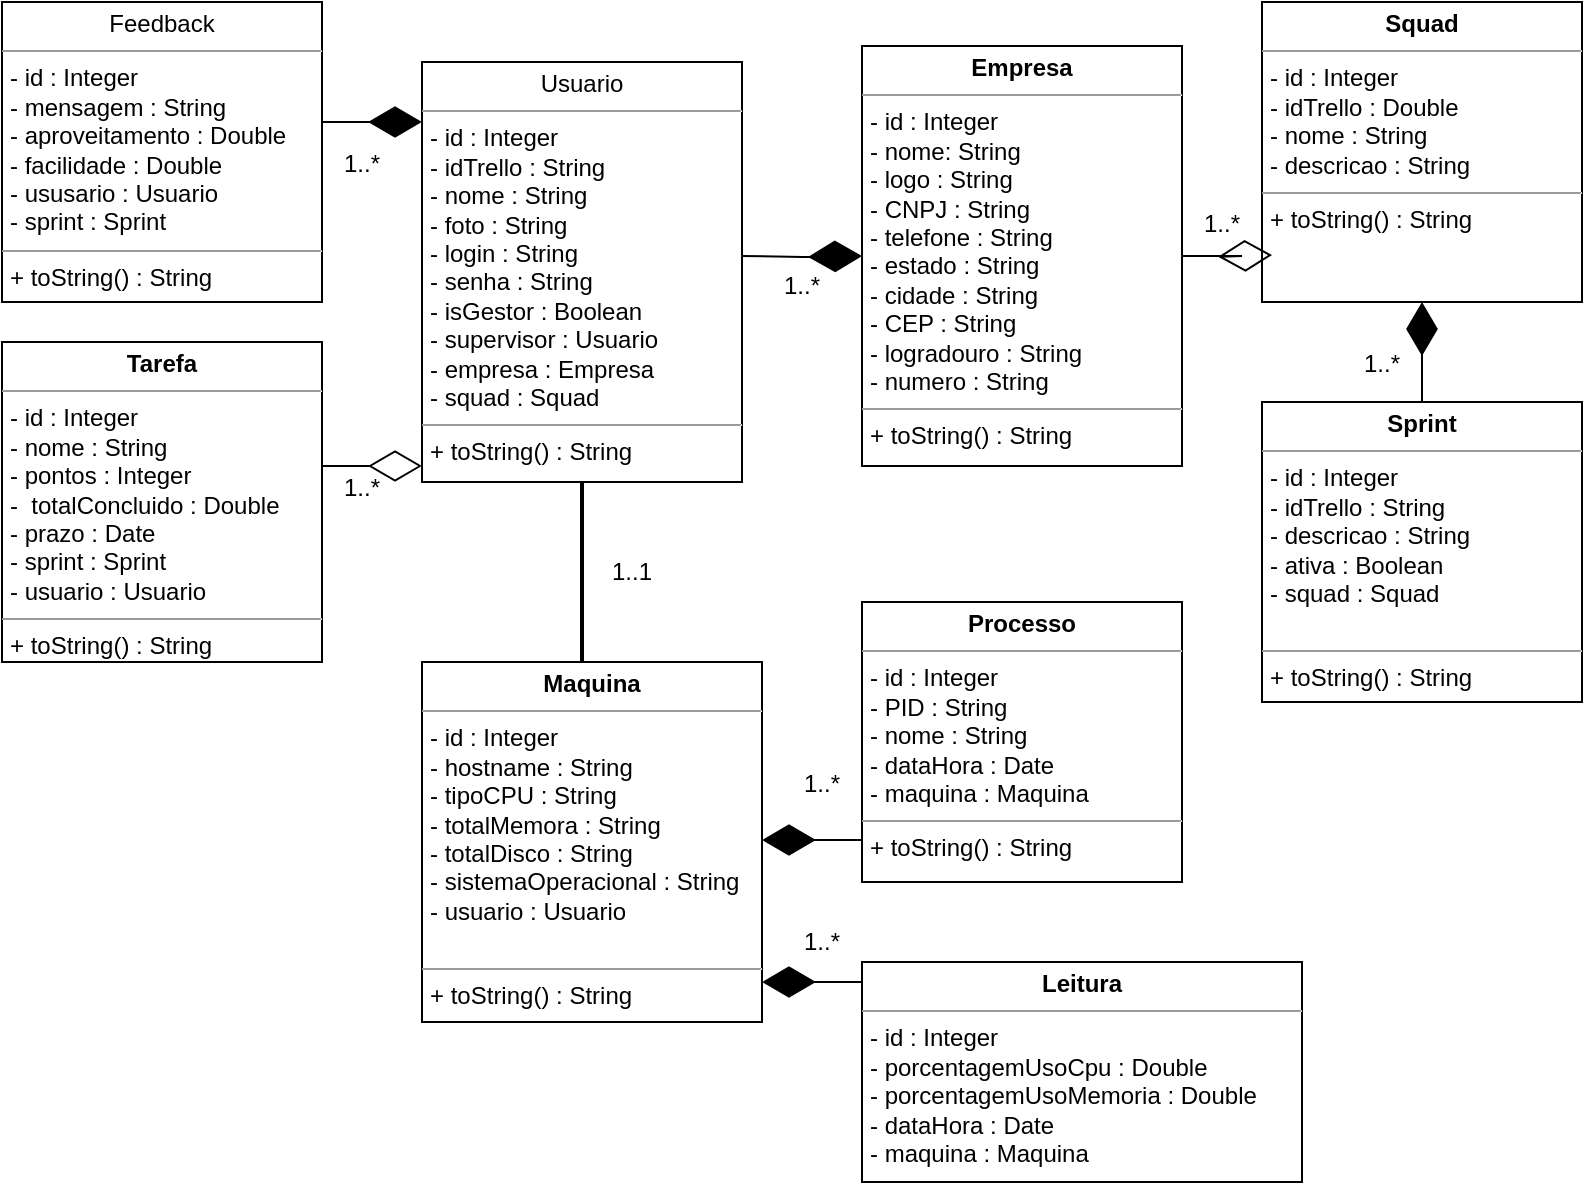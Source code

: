 <mxfile version="15.4.0" type="device"><diagram id="VI7FaKQywIM5js7Mgbjz" name="Página-1"><mxGraphModel dx="852" dy="494" grid="1" gridSize="10" guides="1" tooltips="1" connect="1" arrows="1" fold="1" page="1" pageScale="1" pageWidth="827" pageHeight="1169" math="0" shadow="0"><root><mxCell id="0"/><mxCell id="1" parent="0"/><mxCell id="0SQwV7lWfTYnQTe_IMi2-1" value="&lt;p style=&quot;margin: 0px ; margin-top: 4px ; text-align: center&quot;&gt;Feedback&lt;/p&gt;&lt;hr size=&quot;1&quot;&gt;&lt;p style=&quot;margin: 0px ; margin-left: 4px&quot;&gt;- id : Integer&lt;/p&gt;&lt;p style=&quot;margin: 0px ; margin-left: 4px&quot;&gt;- mensagem : String&lt;/p&gt;&lt;p style=&quot;margin: 0px ; margin-left: 4px&quot;&gt;- aproveitamento : Double&lt;/p&gt;&lt;p style=&quot;margin: 0px ; margin-left: 4px&quot;&gt;- facilidade : Double&amp;nbsp;&lt;/p&gt;&lt;p style=&quot;margin: 0px ; margin-left: 4px&quot;&gt;- ususario : Usuario&lt;/p&gt;&lt;p style=&quot;margin: 0px ; margin-left: 4px&quot;&gt;- sprint : Sprint&lt;/p&gt;&lt;hr size=&quot;1&quot;&gt;&lt;p style=&quot;margin: 0px ; margin-left: 4px&quot;&gt;+ toString() : String&lt;br&gt;&lt;/p&gt;" style="verticalAlign=top;align=left;overflow=fill;fontSize=12;fontFamily=Helvetica;html=1;" parent="1" vertex="1"><mxGeometry x="30" y="10" width="160" height="150" as="geometry"/></mxCell><mxCell id="0SQwV7lWfTYnQTe_IMi2-2" value="&lt;p style=&quot;margin: 0px ; margin-top: 4px ; text-align: center&quot;&gt;&lt;b&gt;Leitura&lt;/b&gt;&lt;/p&gt;&lt;hr size=&quot;1&quot;&gt;&lt;p style=&quot;margin: 0px ; margin-left: 4px&quot;&gt;- id : Integer&lt;/p&gt;&lt;p style=&quot;margin: 0px ; margin-left: 4px&quot;&gt;- porcentagemUsoCpu : Double&lt;/p&gt;&lt;p style=&quot;margin: 0px ; margin-left: 4px&quot;&gt;- porcentagemUsoMemoria : Double&lt;/p&gt;&lt;p style=&quot;margin: 0px ; margin-left: 4px&quot;&gt;- dataHora : Date&lt;/p&gt;&lt;p style=&quot;margin: 0px ; margin-left: 4px&quot;&gt;- maquina : Maquina&lt;/p&gt;&lt;p style=&quot;margin: 0px ; margin-left: 4px&quot;&gt;&lt;br&gt;&lt;/p&gt;" style="verticalAlign=top;align=left;overflow=fill;fontSize=12;fontFamily=Helvetica;html=1;" parent="1" vertex="1"><mxGeometry x="460" y="490" width="220" height="110" as="geometry"/></mxCell><mxCell id="0SQwV7lWfTYnQTe_IMi2-3" value="&lt;p style=&quot;margin: 0px ; margin-top: 4px ; text-align: center&quot;&gt;&lt;b&gt;Maquina&lt;/b&gt;&lt;/p&gt;&lt;hr size=&quot;1&quot;&gt;&lt;p style=&quot;margin: 0px ; margin-left: 4px&quot;&gt;- id : Integer&amp;nbsp;&lt;/p&gt;&lt;p style=&quot;margin: 0px ; margin-left: 4px&quot;&gt;- hostname : String&lt;/p&gt;&lt;p style=&quot;margin: 0px ; margin-left: 4px&quot;&gt;- tipoCPU : String&lt;/p&gt;&lt;p style=&quot;margin: 0px ; margin-left: 4px&quot;&gt;- totalMemora : String&lt;/p&gt;&lt;p style=&quot;margin: 0px ; margin-left: 4px&quot;&gt;- totalDisco : String&lt;/p&gt;&lt;p style=&quot;margin: 0px ; margin-left: 4px&quot;&gt;- sistemaOperacional : String&lt;/p&gt;&lt;p style=&quot;margin: 0px ; margin-left: 4px&quot;&gt;- usuario : Usuario&lt;/p&gt;&lt;p style=&quot;margin: 0px ; margin-left: 4px&quot;&gt;&lt;br&gt;&lt;/p&gt;&lt;hr size=&quot;1&quot;&gt;&lt;p style=&quot;margin: 0px ; margin-left: 4px&quot;&gt;+ toString() : String&lt;/p&gt;" style="verticalAlign=top;align=left;overflow=fill;fontSize=12;fontFamily=Helvetica;html=1;" parent="1" vertex="1"><mxGeometry x="240" y="340" width="170" height="180" as="geometry"/></mxCell><mxCell id="0SQwV7lWfTYnQTe_IMi2-4" value="&lt;p style=&quot;margin: 0px ; margin-top: 4px ; text-align: center&quot;&gt;&lt;b&gt;Empresa&lt;/b&gt;&lt;/p&gt;&lt;hr size=&quot;1&quot;&gt;&lt;p style=&quot;margin: 0px ; margin-left: 4px&quot;&gt;- id : Integer&amp;nbsp;&lt;/p&gt;&lt;p style=&quot;margin: 0px ; margin-left: 4px&quot;&gt;- nome: String&lt;/p&gt;&lt;p style=&quot;margin: 0px ; margin-left: 4px&quot;&gt;- logo : String&lt;/p&gt;&lt;p style=&quot;margin: 0px ; margin-left: 4px&quot;&gt;- CNPJ : String&lt;/p&gt;&lt;p style=&quot;margin: 0px ; margin-left: 4px&quot;&gt;- telefone : String&lt;/p&gt;&lt;p style=&quot;margin: 0px ; margin-left: 4px&quot;&gt;- estado : String&lt;/p&gt;&lt;p style=&quot;margin: 0px ; margin-left: 4px&quot;&gt;- cidade : String&lt;/p&gt;&lt;p style=&quot;margin: 0px ; margin-left: 4px&quot;&gt;- CEP : String&lt;/p&gt;&lt;p style=&quot;margin: 0px ; margin-left: 4px&quot;&gt;- logradouro : String&lt;/p&gt;&lt;p style=&quot;margin: 0px ; margin-left: 4px&quot;&gt;- numero : String&lt;/p&gt;&lt;hr size=&quot;1&quot;&gt;&lt;p style=&quot;margin: 0px ; margin-left: 4px&quot;&gt;+ toString() : String&lt;/p&gt;" style="verticalAlign=top;align=left;overflow=fill;fontSize=12;fontFamily=Helvetica;html=1;" parent="1" vertex="1"><mxGeometry x="460" y="32" width="160" height="210" as="geometry"/></mxCell><mxCell id="0SQwV7lWfTYnQTe_IMi2-5" value="&lt;p style=&quot;margin: 0px ; margin-top: 4px ; text-align: center&quot;&gt;&lt;b&gt;Sprint&lt;/b&gt;&lt;/p&gt;&lt;hr size=&quot;1&quot;&gt;&lt;p style=&quot;margin: 0px ; margin-left: 4px&quot;&gt;- id : Integer&amp;nbsp;&lt;/p&gt;&lt;p style=&quot;margin: 0px ; margin-left: 4px&quot;&gt;- idTrello : String&amp;nbsp;&lt;/p&gt;&lt;p style=&quot;margin: 0px ; margin-left: 4px&quot;&gt;- descricao : String&amp;nbsp;&lt;/p&gt;&lt;p style=&quot;margin: 0px ; margin-left: 4px&quot;&gt;- ativa : Boolean&lt;/p&gt;&lt;p style=&quot;margin: 0px ; margin-left: 4px&quot;&gt;- squad : Squad&lt;/p&gt;&lt;p style=&quot;margin: 0px ; margin-left: 4px&quot;&gt;&lt;br&gt;&lt;/p&gt;&lt;hr size=&quot;1&quot;&gt;&lt;p style=&quot;margin: 0px ; margin-left: 4px&quot;&gt;+ toString() : String&lt;/p&gt;" style="verticalAlign=top;align=left;overflow=fill;fontSize=12;fontFamily=Helvetica;html=1;" parent="1" vertex="1"><mxGeometry x="660" y="210" width="160" height="150" as="geometry"/></mxCell><mxCell id="0SQwV7lWfTYnQTe_IMi2-6" value="&lt;p style=&quot;margin: 0px ; margin-top: 4px ; text-align: center&quot;&gt;&lt;b&gt;Processo&lt;/b&gt;&lt;/p&gt;&lt;hr size=&quot;1&quot;&gt;&lt;p style=&quot;margin: 0px ; margin-left: 4px&quot;&gt;- id : Integer&lt;/p&gt;&lt;p style=&quot;margin: 0px ; margin-left: 4px&quot;&gt;- PID : String&lt;/p&gt;&lt;p style=&quot;margin: 0px ; margin-left: 4px&quot;&gt;- nome : String&lt;/p&gt;&lt;p style=&quot;margin: 0px ; margin-left: 4px&quot;&gt;- dataHora : Date&amp;nbsp;&lt;/p&gt;&lt;p style=&quot;margin: 0px ; margin-left: 4px&quot;&gt;- maquina : Maquina&lt;/p&gt;&lt;hr size=&quot;1&quot;&gt;&lt;p style=&quot;margin: 0px ; margin-left: 4px&quot;&gt;+ toString() : String&lt;br&gt;&lt;/p&gt;" style="verticalAlign=top;align=left;overflow=fill;fontSize=12;fontFamily=Helvetica;html=1;" parent="1" vertex="1"><mxGeometry x="460" y="310" width="160" height="140" as="geometry"/></mxCell><mxCell id="0SQwV7lWfTYnQTe_IMi2-7" value="&lt;p style=&quot;margin: 0px ; margin-top: 4px ; text-align: center&quot;&gt;&lt;b&gt;Squad&lt;/b&gt;&lt;/p&gt;&lt;hr size=&quot;1&quot;&gt;&lt;p style=&quot;margin: 0px ; margin-left: 4px&quot;&gt;- id : Integer&amp;nbsp;&lt;/p&gt;&lt;p style=&quot;margin: 0px ; margin-left: 4px&quot;&gt;- idTrello : Double&amp;nbsp;&lt;/p&gt;&lt;p style=&quot;margin: 0px ; margin-left: 4px&quot;&gt;- nome : String&lt;/p&gt;&lt;p style=&quot;margin: 0px ; margin-left: 4px&quot;&gt;- descricao : String&lt;/p&gt;&lt;hr size=&quot;1&quot;&gt;&lt;p style=&quot;margin: 0px ; margin-left: 4px&quot;&gt;+ toString() : String&lt;/p&gt;" style="verticalAlign=top;align=left;overflow=fill;fontSize=12;fontFamily=Helvetica;html=1;" parent="1" vertex="1"><mxGeometry x="660" y="10" width="160" height="150" as="geometry"/></mxCell><mxCell id="0SQwV7lWfTYnQTe_IMi2-8" value="&lt;p style=&quot;margin: 0px ; margin-top: 4px ; text-align: center&quot;&gt;Usuario&lt;/p&gt;&lt;hr size=&quot;1&quot;&gt;&lt;p style=&quot;margin: 0px ; margin-left: 4px&quot;&gt;- id : Integer&lt;/p&gt;&lt;p style=&quot;margin: 0px ; margin-left: 4px&quot;&gt;- idTrello : String&amp;nbsp;&lt;/p&gt;&lt;p style=&quot;margin: 0px ; margin-left: 4px&quot;&gt;- nome : String&lt;/p&gt;&lt;p style=&quot;margin: 0px ; margin-left: 4px&quot;&gt;- foto : String&lt;/p&gt;&lt;p style=&quot;margin: 0px ; margin-left: 4px&quot;&gt;- login : String&amp;nbsp;&lt;/p&gt;&lt;p style=&quot;margin: 0px ; margin-left: 4px&quot;&gt;- senha : String&lt;/p&gt;&lt;p style=&quot;margin: 0px ; margin-left: 4px&quot;&gt;- isGestor : Boolean&amp;nbsp;&lt;/p&gt;&lt;p style=&quot;margin: 0px ; margin-left: 4px&quot;&gt;- supervisor : Usuario&amp;nbsp;&lt;/p&gt;&lt;p style=&quot;margin: 0px ; margin-left: 4px&quot;&gt;- empresa : Empresa&lt;/p&gt;&lt;p style=&quot;margin: 0px ; margin-left: 4px&quot;&gt;- squad : Squad&lt;/p&gt;&lt;hr size=&quot;1&quot;&gt;&lt;p style=&quot;margin: 0px ; margin-left: 4px&quot;&gt;+ toString() : String&lt;br&gt;&lt;/p&gt;" style="verticalAlign=top;align=left;overflow=fill;fontSize=12;fontFamily=Helvetica;html=1;" parent="1" vertex="1"><mxGeometry x="240" y="40" width="160" height="210" as="geometry"/></mxCell><mxCell id="0SQwV7lWfTYnQTe_IMi2-9" value="&lt;p style=&quot;margin: 0px ; margin-top: 4px ; text-align: center&quot;&gt;&lt;b&gt;Tarefa&lt;/b&gt;&lt;/p&gt;&lt;hr size=&quot;1&quot;&gt;&lt;p style=&quot;margin: 0px ; margin-left: 4px&quot;&gt;- id : Integer&amp;nbsp;&lt;/p&gt;&lt;p style=&quot;margin: 0px ; margin-left: 4px&quot;&gt;- nome : String&amp;nbsp;&lt;/p&gt;&lt;p style=&quot;margin: 0px ; margin-left: 4px&quot;&gt;- pontos : Integer&amp;nbsp;&lt;/p&gt;&lt;p style=&quot;margin: 0px ; margin-left: 4px&quot;&gt;-&amp;nbsp; totalConcluido : Double&lt;/p&gt;&lt;p style=&quot;margin: 0px ; margin-left: 4px&quot;&gt;- prazo : Date&amp;nbsp;&lt;/p&gt;&lt;p style=&quot;margin: 0px ; margin-left: 4px&quot;&gt;- sprint : Sprint&lt;/p&gt;&lt;p style=&quot;margin: 0px ; margin-left: 4px&quot;&gt;- usuario : Usuario&lt;/p&gt;&lt;hr size=&quot;1&quot;&gt;&lt;p style=&quot;margin: 0px ; margin-left: 4px&quot;&gt;+ toString() : String&lt;br&gt;&lt;/p&gt;" style="verticalAlign=top;align=left;overflow=fill;fontSize=12;fontFamily=Helvetica;html=1;" parent="1" vertex="1"><mxGeometry x="30" y="180" width="160" height="160" as="geometry"/></mxCell><mxCell id="0SQwV7lWfTYnQTe_IMi2-18" value="" style="line;strokeWidth=2;direction=south;html=1;" parent="1" vertex="1"><mxGeometry x="315" y="250" width="10" height="90" as="geometry"/></mxCell><mxCell id="6PJLW9hsO7B8G4B5UEAe-2" value="" style="endArrow=diamondThin;endFill=1;endSize=24;html=1;rounded=0;edgeStyle=orthogonalEdgeStyle;entryX=0;entryY=0.5;entryDx=0;entryDy=0;" edge="1" parent="1" target="0SQwV7lWfTYnQTe_IMi2-4"><mxGeometry width="160" relative="1" as="geometry"><mxPoint x="400" y="137" as="sourcePoint"/><mxPoint x="490" y="240" as="targetPoint"/></mxGeometry></mxCell><mxCell id="6PJLW9hsO7B8G4B5UEAe-3" value="1..*" style="text;html=1;strokeColor=none;fillColor=none;align=center;verticalAlign=middle;whiteSpace=wrap;rounded=0;" vertex="1" parent="1"><mxGeometry x="400" y="141" width="60" height="21" as="geometry"/></mxCell><mxCell id="6PJLW9hsO7B8G4B5UEAe-4" value="1..1" style="text;html=1;strokeColor=none;fillColor=none;align=center;verticalAlign=middle;whiteSpace=wrap;rounded=0;" vertex="1" parent="1"><mxGeometry x="315" y="284.5" width="60" height="21" as="geometry"/></mxCell><mxCell id="6PJLW9hsO7B8G4B5UEAe-5" value="1..*" style="text;html=1;strokeColor=none;fillColor=none;align=center;verticalAlign=middle;whiteSpace=wrap;rounded=0;" vertex="1" parent="1"><mxGeometry x="180" y="80" width="60" height="21" as="geometry"/></mxCell><mxCell id="6PJLW9hsO7B8G4B5UEAe-6" value="1..*" style="text;html=1;strokeColor=none;fillColor=none;align=center;verticalAlign=middle;whiteSpace=wrap;rounded=0;" vertex="1" parent="1"><mxGeometry x="180" y="242" width="60" height="21" as="geometry"/></mxCell><mxCell id="6PJLW9hsO7B8G4B5UEAe-9" value="1..*" style="text;html=1;strokeColor=none;fillColor=none;align=center;verticalAlign=middle;whiteSpace=wrap;rounded=0;" vertex="1" parent="1"><mxGeometry x="410" y="390" width="60" height="21" as="geometry"/></mxCell><mxCell id="6PJLW9hsO7B8G4B5UEAe-10" value="1..*" style="text;html=1;strokeColor=none;fillColor=none;align=center;verticalAlign=middle;whiteSpace=wrap;rounded=0;" vertex="1" parent="1"><mxGeometry x="410" y="469" width="60" height="21" as="geometry"/></mxCell><mxCell id="6PJLW9hsO7B8G4B5UEAe-11" value="1..*" style="text;html=1;strokeColor=none;fillColor=none;align=center;verticalAlign=middle;whiteSpace=wrap;rounded=0;" vertex="1" parent="1"><mxGeometry x="610" y="110" width="60" height="21" as="geometry"/></mxCell><mxCell id="6PJLW9hsO7B8G4B5UEAe-13" value="" style="endArrow=diamondThin;endFill=1;endSize=24;html=1;rounded=0;edgeStyle=orthogonalEdgeStyle;exitX=0;exitY=0.75;exitDx=0;exitDy=0;" edge="1" parent="1"><mxGeometry width="160" relative="1" as="geometry"><mxPoint x="460" y="500" as="sourcePoint"/><mxPoint x="410" y="500" as="targetPoint"/><Array as="points"><mxPoint x="413" y="500"/></Array></mxGeometry></mxCell><mxCell id="6PJLW9hsO7B8G4B5UEAe-14" value="" style="endArrow=diamondThin;endFill=1;endSize=24;html=1;rounded=0;edgeStyle=orthogonalEdgeStyle;exitX=0;exitY=0.75;exitDx=0;exitDy=0;" edge="1" parent="1"><mxGeometry width="160" relative="1" as="geometry"><mxPoint x="460" y="429" as="sourcePoint"/><mxPoint x="410" y="429" as="targetPoint"/><Array as="points"><mxPoint x="413" y="429"/></Array></mxGeometry></mxCell><mxCell id="6PJLW9hsO7B8G4B5UEAe-15" value="" style="endArrow=diamondThin;endFill=1;endSize=24;html=1;rounded=0;edgeStyle=orthogonalEdgeStyle;entryX=0.5;entryY=1;entryDx=0;entryDy=0;exitX=0.5;exitY=0;exitDx=0;exitDy=0;" edge="1" parent="1" source="0SQwV7lWfTYnQTe_IMi2-5" target="0SQwV7lWfTYnQTe_IMi2-7"><mxGeometry width="160" relative="1" as="geometry"><mxPoint x="740" y="190" as="sourcePoint"/><mxPoint x="810" y="370" as="targetPoint"/></mxGeometry></mxCell><mxCell id="6PJLW9hsO7B8G4B5UEAe-16" value="1..*" style="text;html=1;strokeColor=none;fillColor=none;align=center;verticalAlign=middle;whiteSpace=wrap;rounded=0;" vertex="1" parent="1"><mxGeometry x="690" y="180" width="60" height="21" as="geometry"/></mxCell><mxCell id="6PJLW9hsO7B8G4B5UEAe-17" value="" style="endArrow=diamondThin;endFill=1;endSize=24;html=1;rounded=0;edgeStyle=orthogonalEdgeStyle;entryX=0;entryY=0.5;entryDx=0;entryDy=0;" edge="1" parent="1"><mxGeometry width="160" relative="1" as="geometry"><mxPoint x="190" y="70" as="sourcePoint"/><mxPoint x="240" y="70" as="targetPoint"/></mxGeometry></mxCell><mxCell id="6PJLW9hsO7B8G4B5UEAe-20" value="" style="endArrow=diamondThin;endFill=0;endSize=24;html=1;rounded=0;edgeStyle=orthogonalEdgeStyle;" edge="1" parent="1"><mxGeometry width="160" relative="1" as="geometry"><mxPoint x="620" y="137" as="sourcePoint"/><mxPoint x="665" y="136.5" as="targetPoint"/><Array as="points"><mxPoint x="650" y="137"/><mxPoint x="650" y="137"/></Array></mxGeometry></mxCell><mxCell id="6PJLW9hsO7B8G4B5UEAe-21" value="" style="endArrow=diamondThin;endFill=0;endSize=24;html=1;rounded=0;edgeStyle=orthogonalEdgeStyle;" edge="1" parent="1"><mxGeometry width="160" relative="1" as="geometry"><mxPoint x="190" y="242" as="sourcePoint"/><mxPoint x="240" y="242" as="targetPoint"/></mxGeometry></mxCell></root></mxGraphModel></diagram></mxfile>